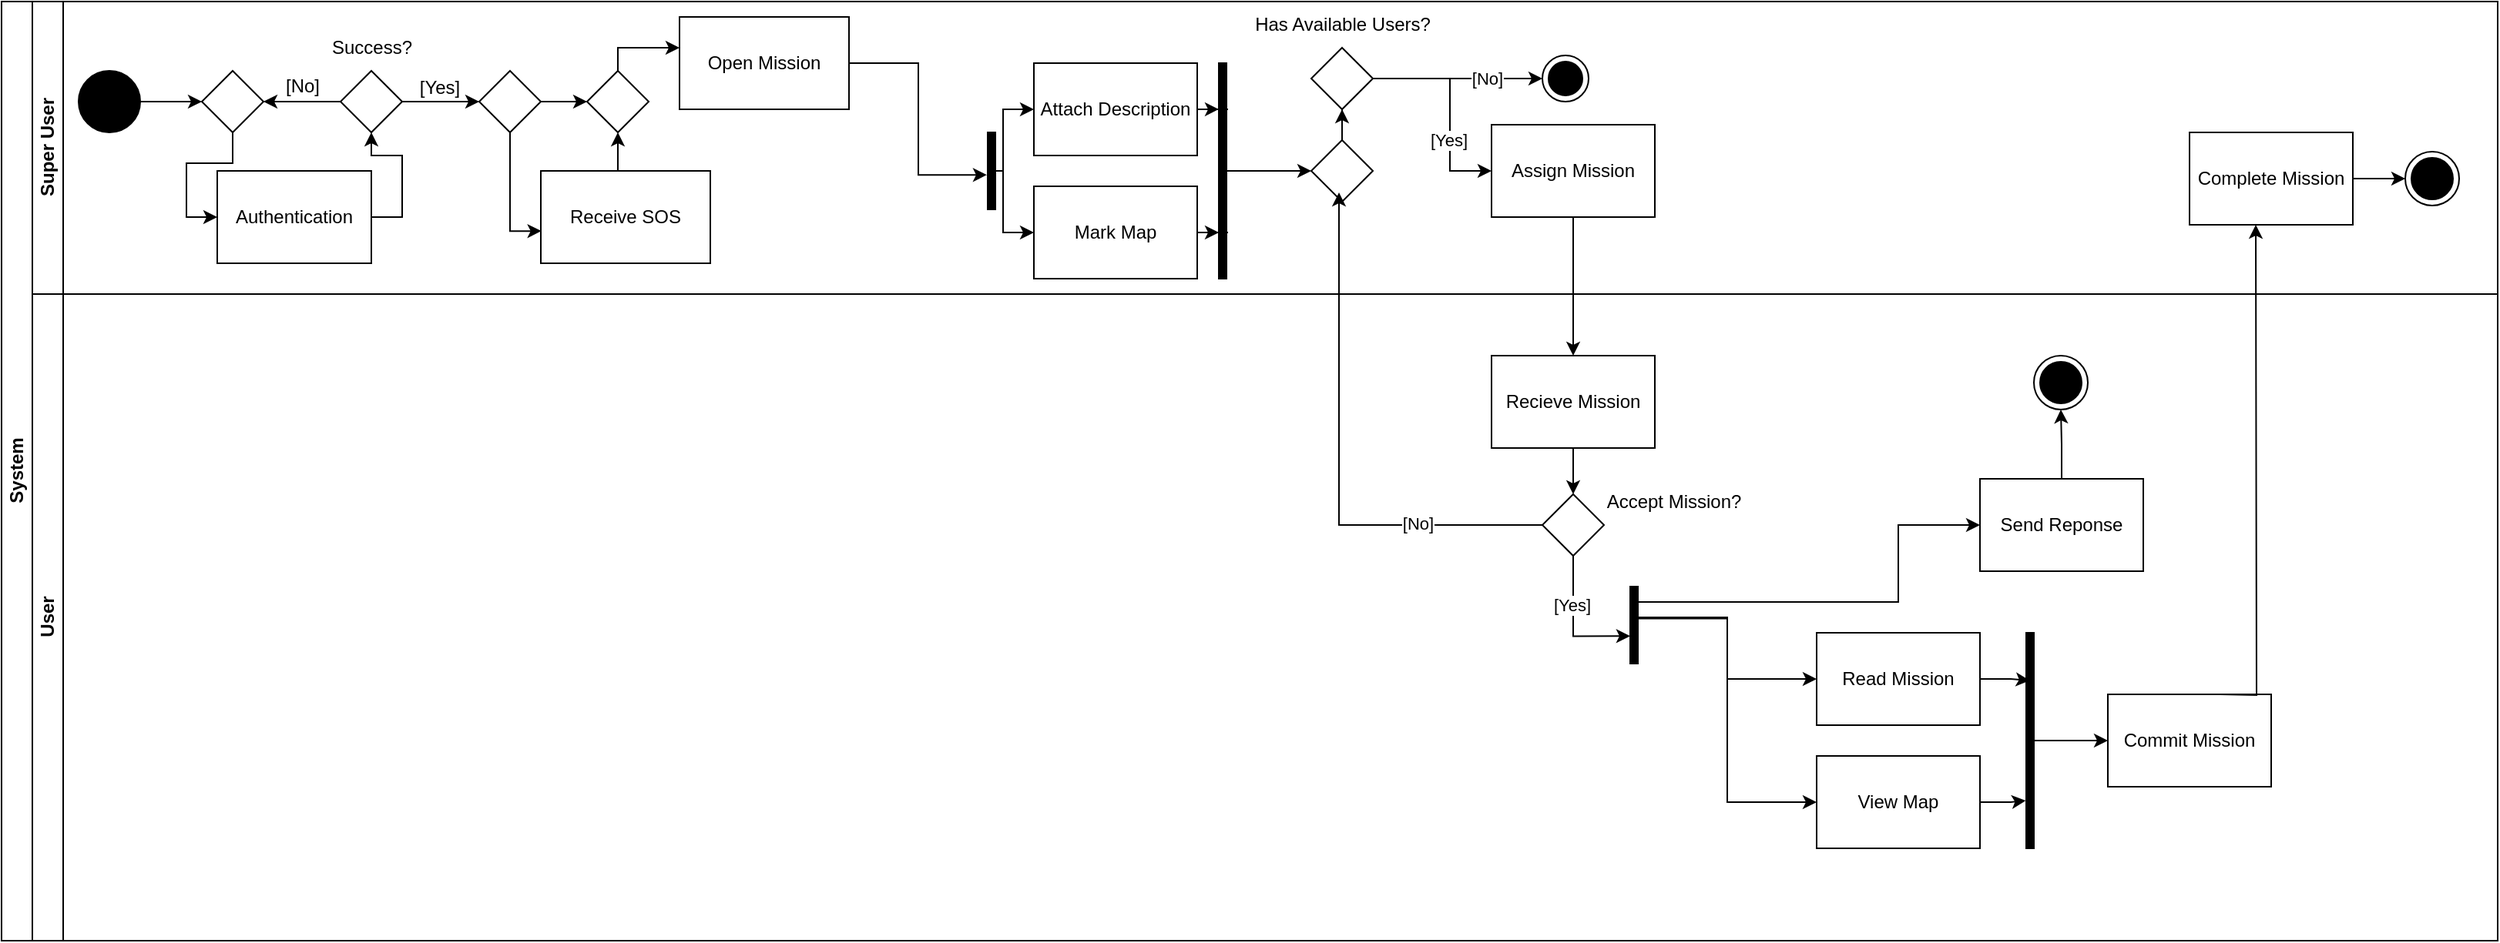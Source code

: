 <mxfile version="21.6.6" type="device">
  <diagram id="prtHgNgQTEPvFCAcTncT" name="Page-1">
    <mxGraphModel dx="1687" dy="908" grid="1" gridSize="10" guides="1" tooltips="1" connect="1" arrows="1" fold="1" page="1" pageScale="1" pageWidth="827" pageHeight="1169" math="0" shadow="0">
      <root>
        <mxCell id="0" />
        <mxCell id="1" parent="0" />
        <mxCell id="dNxyNK7c78bLwvsdeMH5-19" value="System" style="swimlane;html=1;childLayout=stackLayout;resizeParent=1;resizeParentMax=0;horizontal=0;startSize=20;horizontalStack=0;" parent="1" vertex="1">
          <mxGeometry x="10" y="50" width="1620" height="610" as="geometry" />
        </mxCell>
        <mxCell id="dNxyNK7c78bLwvsdeMH5-20" value="Super User" style="swimlane;html=1;startSize=20;horizontal=0;" parent="dNxyNK7c78bLwvsdeMH5-19" vertex="1">
          <mxGeometry x="20" width="1600" height="190" as="geometry">
            <mxRectangle x="20" width="430" height="30" as="alternateBounds" />
          </mxGeometry>
        </mxCell>
        <mxCell id="6YeagFX_OvJK3ryJQX0Z-58" style="edgeStyle=orthogonalEdgeStyle;rounded=0;orthogonalLoop=1;jettySize=auto;html=1;" edge="1" parent="dNxyNK7c78bLwvsdeMH5-20" source="dNxyNK7c78bLwvsdeMH5-23" target="6YeagFX_OvJK3ryJQX0Z-33">
          <mxGeometry relative="1" as="geometry" />
        </mxCell>
        <mxCell id="dNxyNK7c78bLwvsdeMH5-23" value="" style="ellipse;whiteSpace=wrap;html=1;fillColor=#000000;" parent="dNxyNK7c78bLwvsdeMH5-20" vertex="1">
          <mxGeometry x="30" y="45" width="40" height="40" as="geometry" />
        </mxCell>
        <mxCell id="6YeagFX_OvJK3ryJQX0Z-62" style="edgeStyle=orthogonalEdgeStyle;rounded=0;orthogonalLoop=1;jettySize=auto;html=1;entryX=0.5;entryY=1;entryDx=0;entryDy=0;" edge="1" parent="dNxyNK7c78bLwvsdeMH5-20" source="dNxyNK7c78bLwvsdeMH5-24" target="6YeagFX_OvJK3ryJQX0Z-54">
          <mxGeometry relative="1" as="geometry">
            <Array as="points">
              <mxPoint x="240" y="140" />
              <mxPoint x="240" y="100" />
              <mxPoint x="220" y="100" />
            </Array>
          </mxGeometry>
        </mxCell>
        <mxCell id="dNxyNK7c78bLwvsdeMH5-24" value="Authentication" style="rounded=0;whiteSpace=wrap;html=1;fontFamily=Helvetica;fontSize=12;fontColor=#000000;align=center;" parent="dNxyNK7c78bLwvsdeMH5-20" vertex="1">
          <mxGeometry x="120" y="110" width="100" height="60" as="geometry" />
        </mxCell>
        <mxCell id="6YeagFX_OvJK3ryJQX0Z-93" style="edgeStyle=orthogonalEdgeStyle;rounded=0;orthogonalLoop=1;jettySize=auto;html=1;exitX=1;exitY=0.5;exitDx=0;exitDy=0;entryX=-0.106;entryY=0.552;entryDx=0;entryDy=0;entryPerimeter=0;" edge="1" parent="dNxyNK7c78bLwvsdeMH5-20" source="dNxyNK7c78bLwvsdeMH5-30" target="6YeagFX_OvJK3ryJQX0Z-12">
          <mxGeometry relative="1" as="geometry" />
        </mxCell>
        <mxCell id="dNxyNK7c78bLwvsdeMH5-30" value="Open Mission" style="rounded=0;whiteSpace=wrap;html=1;fontFamily=Helvetica;fontSize=12;fontColor=#000000;align=center;" parent="dNxyNK7c78bLwvsdeMH5-20" vertex="1">
          <mxGeometry x="420" y="10" width="110" height="60" as="geometry" />
        </mxCell>
        <mxCell id="L6pzd9U-8bud_ZznSoMF-4" value="Assign Mission" style="rounded=0;whiteSpace=wrap;html=1;fontFamily=Helvetica;fontSize=12;fontColor=#000000;align=center;" parent="dNxyNK7c78bLwvsdeMH5-20" vertex="1">
          <mxGeometry x="947" y="80" width="106" height="60" as="geometry" />
        </mxCell>
        <mxCell id="6YeagFX_OvJK3ryJQX0Z-17" style="edgeStyle=orthogonalEdgeStyle;rounded=0;orthogonalLoop=1;jettySize=auto;html=1;entryX=0;entryY=0.214;entryDx=0;entryDy=0;entryPerimeter=0;" edge="1" parent="dNxyNK7c78bLwvsdeMH5-20" source="6YeagFX_OvJK3ryJQX0Z-9" target="6YeagFX_OvJK3ryJQX0Z-11">
          <mxGeometry relative="1" as="geometry" />
        </mxCell>
        <mxCell id="6YeagFX_OvJK3ryJQX0Z-9" value="Attach Description" style="rounded=0;whiteSpace=wrap;html=1;fontFamily=Helvetica;fontSize=12;fontColor=#000000;align=center;" vertex="1" parent="dNxyNK7c78bLwvsdeMH5-20">
          <mxGeometry x="650" y="40" width="106" height="60" as="geometry" />
        </mxCell>
        <mxCell id="6YeagFX_OvJK3ryJQX0Z-18" style="edgeStyle=orthogonalEdgeStyle;rounded=0;orthogonalLoop=1;jettySize=auto;html=1;entryX=0;entryY=0.786;entryDx=0;entryDy=0;entryPerimeter=0;" edge="1" parent="dNxyNK7c78bLwvsdeMH5-20" source="6YeagFX_OvJK3ryJQX0Z-10" target="6YeagFX_OvJK3ryJQX0Z-11">
          <mxGeometry relative="1" as="geometry" />
        </mxCell>
        <mxCell id="6YeagFX_OvJK3ryJQX0Z-10" value="Mark Map" style="rounded=0;whiteSpace=wrap;html=1;fontFamily=Helvetica;fontSize=12;fontColor=#000000;align=center;" vertex="1" parent="dNxyNK7c78bLwvsdeMH5-20">
          <mxGeometry x="650" y="120" width="106" height="60" as="geometry" />
        </mxCell>
        <mxCell id="6YeagFX_OvJK3ryJQX0Z-14" style="edgeStyle=orthogonalEdgeStyle;rounded=0;orthogonalLoop=1;jettySize=auto;html=1;" edge="1" parent="dNxyNK7c78bLwvsdeMH5-20" source="6YeagFX_OvJK3ryJQX0Z-12" target="6YeagFX_OvJK3ryJQX0Z-10">
          <mxGeometry relative="1" as="geometry">
            <Array as="points">
              <mxPoint x="630" y="110" />
              <mxPoint x="630" y="150" />
            </Array>
          </mxGeometry>
        </mxCell>
        <mxCell id="6YeagFX_OvJK3ryJQX0Z-15" style="edgeStyle=orthogonalEdgeStyle;rounded=0;orthogonalLoop=1;jettySize=auto;html=1;" edge="1" parent="dNxyNK7c78bLwvsdeMH5-20" source="6YeagFX_OvJK3ryJQX0Z-12" target="6YeagFX_OvJK3ryJQX0Z-9">
          <mxGeometry relative="1" as="geometry">
            <Array as="points">
              <mxPoint x="630" y="110" />
              <mxPoint x="630" y="70" />
            </Array>
          </mxGeometry>
        </mxCell>
        <mxCell id="6YeagFX_OvJK3ryJQX0Z-12" value="" style="html=1;points=[];perimeter=orthogonalPerimeter;fillColor=strokeColor;" vertex="1" parent="dNxyNK7c78bLwvsdeMH5-20">
          <mxGeometry x="620" y="85" width="5" height="50" as="geometry" />
        </mxCell>
        <mxCell id="6YeagFX_OvJK3ryJQX0Z-20" style="edgeStyle=orthogonalEdgeStyle;rounded=0;orthogonalLoop=1;jettySize=auto;html=1;entryX=0;entryY=0.5;entryDx=0;entryDy=0;" edge="1" parent="dNxyNK7c78bLwvsdeMH5-20" source="6YeagFX_OvJK3ryJQX0Z-11" target="6YeagFX_OvJK3ryJQX0Z-44">
          <mxGeometry relative="1" as="geometry" />
        </mxCell>
        <mxCell id="6YeagFX_OvJK3ryJQX0Z-11" value="" style="html=1;points=[];perimeter=orthogonalPerimeter;fillColor=strokeColor;" vertex="1" parent="dNxyNK7c78bLwvsdeMH5-20">
          <mxGeometry x="770" y="40" width="5" height="140" as="geometry" />
        </mxCell>
        <mxCell id="6YeagFX_OvJK3ryJQX0Z-77" value="" style="edgeStyle=orthogonalEdgeStyle;rounded=0;orthogonalLoop=1;jettySize=auto;html=1;" edge="1" parent="dNxyNK7c78bLwvsdeMH5-20" source="6YeagFX_OvJK3ryJQX0Z-22" target="6YeagFX_OvJK3ryJQX0Z-74">
          <mxGeometry relative="1" as="geometry">
            <Array as="points">
              <mxPoint x="380" y="100" />
              <mxPoint x="380" y="100" />
            </Array>
          </mxGeometry>
        </mxCell>
        <mxCell id="6YeagFX_OvJK3ryJQX0Z-22" value="Receive SOS" style="rounded=0;whiteSpace=wrap;html=1;fontFamily=Helvetica;fontSize=12;fontColor=#000000;align=center;" vertex="1" parent="dNxyNK7c78bLwvsdeMH5-20">
          <mxGeometry x="330" y="110" width="110" height="60" as="geometry" />
        </mxCell>
        <mxCell id="6YeagFX_OvJK3ryJQX0Z-61" value="" style="edgeStyle=orthogonalEdgeStyle;rounded=0;orthogonalLoop=1;jettySize=auto;html=1;" edge="1" parent="dNxyNK7c78bLwvsdeMH5-20" source="6YeagFX_OvJK3ryJQX0Z-33" target="dNxyNK7c78bLwvsdeMH5-24">
          <mxGeometry relative="1" as="geometry">
            <Array as="points">
              <mxPoint x="130" y="105" />
              <mxPoint x="100" y="105" />
              <mxPoint x="100" y="140" />
            </Array>
          </mxGeometry>
        </mxCell>
        <mxCell id="6YeagFX_OvJK3ryJQX0Z-33" value="" style="rhombus;whiteSpace=wrap;html=1;fontFamily=Helvetica;fontSize=12;fontColor=#000000;align=center;" vertex="1" parent="dNxyNK7c78bLwvsdeMH5-20">
          <mxGeometry x="110" y="45" width="40" height="40" as="geometry" />
        </mxCell>
        <mxCell id="6YeagFX_OvJK3ryJQX0Z-28" value="" style="ellipse;html=1;shape=endState;fillColor=strokeColor;" vertex="1" parent="dNxyNK7c78bLwvsdeMH5-20">
          <mxGeometry x="1540" y="97.5" width="35" height="35" as="geometry" />
        </mxCell>
        <mxCell id="6YeagFX_OvJK3ryJQX0Z-39" style="edgeStyle=orthogonalEdgeStyle;rounded=0;orthogonalLoop=1;jettySize=auto;html=1;" edge="1" parent="dNxyNK7c78bLwvsdeMH5-20" source="6YeagFX_OvJK3ryJQX0Z-37" target="6YeagFX_OvJK3ryJQX0Z-28">
          <mxGeometry relative="1" as="geometry" />
        </mxCell>
        <mxCell id="6YeagFX_OvJK3ryJQX0Z-37" value="Complete Mission" style="rounded=0;whiteSpace=wrap;html=1;fontFamily=Helvetica;fontSize=12;fontColor=#000000;align=center;" vertex="1" parent="dNxyNK7c78bLwvsdeMH5-20">
          <mxGeometry x="1400" y="85" width="106" height="60" as="geometry" />
        </mxCell>
        <mxCell id="6YeagFX_OvJK3ryJQX0Z-84" style="edgeStyle=orthogonalEdgeStyle;rounded=0;orthogonalLoop=1;jettySize=auto;html=1;exitX=0.5;exitY=0;exitDx=0;exitDy=0;" edge="1" parent="dNxyNK7c78bLwvsdeMH5-20" source="6YeagFX_OvJK3ryJQX0Z-44" target="6YeagFX_OvJK3ryJQX0Z-82">
          <mxGeometry relative="1" as="geometry" />
        </mxCell>
        <mxCell id="6YeagFX_OvJK3ryJQX0Z-44" value="" style="rhombus;whiteSpace=wrap;html=1;fontFamily=Helvetica;fontSize=12;fontColor=#000000;align=center;" vertex="1" parent="dNxyNK7c78bLwvsdeMH5-20">
          <mxGeometry x="830" y="90" width="40" height="40" as="geometry" />
        </mxCell>
        <mxCell id="6YeagFX_OvJK3ryJQX0Z-60" value="" style="edgeStyle=orthogonalEdgeStyle;rounded=0;orthogonalLoop=1;jettySize=auto;html=1;" edge="1" parent="dNxyNK7c78bLwvsdeMH5-20" source="6YeagFX_OvJK3ryJQX0Z-54" target="6YeagFX_OvJK3ryJQX0Z-33">
          <mxGeometry relative="1" as="geometry" />
        </mxCell>
        <mxCell id="6YeagFX_OvJK3ryJQX0Z-66" style="edgeStyle=orthogonalEdgeStyle;rounded=0;orthogonalLoop=1;jettySize=auto;html=1;exitX=1;exitY=0.5;exitDx=0;exitDy=0;" edge="1" parent="dNxyNK7c78bLwvsdeMH5-20" source="6YeagFX_OvJK3ryJQX0Z-54" target="6YeagFX_OvJK3ryJQX0Z-65">
          <mxGeometry relative="1" as="geometry" />
        </mxCell>
        <mxCell id="6YeagFX_OvJK3ryJQX0Z-54" value="" style="rhombus;whiteSpace=wrap;html=1;fontFamily=Helvetica;fontSize=12;fontColor=#000000;align=center;" vertex="1" parent="dNxyNK7c78bLwvsdeMH5-20">
          <mxGeometry x="200" y="45" width="40" height="40" as="geometry" />
        </mxCell>
        <mxCell id="6YeagFX_OvJK3ryJQX0Z-55" value="Success?" style="text;html=1;align=center;verticalAlign=middle;resizable=0;points=[];autosize=1;strokeColor=none;fillColor=none;" vertex="1" parent="dNxyNK7c78bLwvsdeMH5-20">
          <mxGeometry x="180" y="15" width="80" height="30" as="geometry" />
        </mxCell>
        <mxCell id="6YeagFX_OvJK3ryJQX0Z-63" value="[No]" style="text;html=1;align=center;verticalAlign=middle;resizable=0;points=[];autosize=1;strokeColor=none;fillColor=none;" vertex="1" parent="dNxyNK7c78bLwvsdeMH5-20">
          <mxGeometry x="150" y="40" width="50" height="30" as="geometry" />
        </mxCell>
        <mxCell id="6YeagFX_OvJK3ryJQX0Z-64" value="[Yes]" style="text;html=1;align=center;verticalAlign=middle;resizable=0;points=[];autosize=1;strokeColor=none;fillColor=none;" vertex="1" parent="dNxyNK7c78bLwvsdeMH5-20">
          <mxGeometry x="239" y="41" width="50" height="30" as="geometry" />
        </mxCell>
        <mxCell id="6YeagFX_OvJK3ryJQX0Z-68" style="edgeStyle=orthogonalEdgeStyle;rounded=0;orthogonalLoop=1;jettySize=auto;html=1;exitX=0.5;exitY=1;exitDx=0;exitDy=0;entryX=0.003;entryY=0.651;entryDx=0;entryDy=0;entryPerimeter=0;" edge="1" parent="dNxyNK7c78bLwvsdeMH5-20" source="6YeagFX_OvJK3ryJQX0Z-65" target="6YeagFX_OvJK3ryJQX0Z-22">
          <mxGeometry relative="1" as="geometry" />
        </mxCell>
        <mxCell id="6YeagFX_OvJK3ryJQX0Z-76" style="edgeStyle=orthogonalEdgeStyle;rounded=0;orthogonalLoop=1;jettySize=auto;html=1;entryX=0;entryY=0.5;entryDx=0;entryDy=0;" edge="1" parent="dNxyNK7c78bLwvsdeMH5-20" source="6YeagFX_OvJK3ryJQX0Z-65" target="6YeagFX_OvJK3ryJQX0Z-74">
          <mxGeometry relative="1" as="geometry" />
        </mxCell>
        <mxCell id="6YeagFX_OvJK3ryJQX0Z-65" value="" style="rhombus;whiteSpace=wrap;html=1;fontFamily=Helvetica;fontSize=12;fontColor=#000000;align=center;" vertex="1" parent="dNxyNK7c78bLwvsdeMH5-20">
          <mxGeometry x="290" y="45" width="40" height="40" as="geometry" />
        </mxCell>
        <mxCell id="6YeagFX_OvJK3ryJQX0Z-75" style="edgeStyle=orthogonalEdgeStyle;rounded=0;orthogonalLoop=1;jettySize=auto;html=1;" edge="1" parent="dNxyNK7c78bLwvsdeMH5-20" source="6YeagFX_OvJK3ryJQX0Z-74" target="dNxyNK7c78bLwvsdeMH5-30">
          <mxGeometry relative="1" as="geometry">
            <Array as="points">
              <mxPoint x="380" y="30" />
            </Array>
          </mxGeometry>
        </mxCell>
        <mxCell id="6YeagFX_OvJK3ryJQX0Z-74" value="" style="rhombus;whiteSpace=wrap;html=1;fontFamily=Helvetica;fontSize=12;fontColor=#000000;align=center;" vertex="1" parent="dNxyNK7c78bLwvsdeMH5-20">
          <mxGeometry x="360" y="45" width="40" height="40" as="geometry" />
        </mxCell>
        <mxCell id="6YeagFX_OvJK3ryJQX0Z-85" style="edgeStyle=orthogonalEdgeStyle;rounded=0;orthogonalLoop=1;jettySize=auto;html=1;" edge="1" parent="dNxyNK7c78bLwvsdeMH5-20" source="6YeagFX_OvJK3ryJQX0Z-82" target="L6pzd9U-8bud_ZznSoMF-4">
          <mxGeometry relative="1" as="geometry">
            <Array as="points">
              <mxPoint x="920" y="50" />
              <mxPoint x="920" y="110" />
            </Array>
          </mxGeometry>
        </mxCell>
        <mxCell id="6YeagFX_OvJK3ryJQX0Z-90" value="[Yes]" style="edgeLabel;html=1;align=center;verticalAlign=middle;resizable=0;points=[];" vertex="1" connectable="0" parent="6YeagFX_OvJK3ryJQX0Z-85">
          <mxGeometry x="0.307" y="-1" relative="1" as="geometry">
            <mxPoint as="offset" />
          </mxGeometry>
        </mxCell>
        <mxCell id="6YeagFX_OvJK3ryJQX0Z-87" style="edgeStyle=orthogonalEdgeStyle;rounded=0;orthogonalLoop=1;jettySize=auto;html=1;" edge="1" parent="dNxyNK7c78bLwvsdeMH5-20" source="6YeagFX_OvJK3ryJQX0Z-82" target="6YeagFX_OvJK3ryJQX0Z-86">
          <mxGeometry relative="1" as="geometry" />
        </mxCell>
        <mxCell id="6YeagFX_OvJK3ryJQX0Z-88" value="[No]" style="edgeLabel;html=1;align=center;verticalAlign=middle;resizable=0;points=[];" vertex="1" connectable="0" parent="6YeagFX_OvJK3ryJQX0Z-87">
          <mxGeometry x="0.348" relative="1" as="geometry">
            <mxPoint as="offset" />
          </mxGeometry>
        </mxCell>
        <mxCell id="6YeagFX_OvJK3ryJQX0Z-82" value="" style="rhombus;whiteSpace=wrap;html=1;fontFamily=Helvetica;fontSize=12;fontColor=#000000;align=center;" vertex="1" parent="dNxyNK7c78bLwvsdeMH5-20">
          <mxGeometry x="830" y="30" width="40" height="40" as="geometry" />
        </mxCell>
        <mxCell id="6YeagFX_OvJK3ryJQX0Z-83" value="Has Available Users?" style="text;html=1;align=center;verticalAlign=middle;resizable=0;points=[];autosize=1;strokeColor=none;fillColor=none;" vertex="1" parent="dNxyNK7c78bLwvsdeMH5-20">
          <mxGeometry x="780" width="140" height="30" as="geometry" />
        </mxCell>
        <mxCell id="6YeagFX_OvJK3ryJQX0Z-86" value="" style="ellipse;html=1;shape=endState;fillColor=strokeColor;" vertex="1" parent="dNxyNK7c78bLwvsdeMH5-20">
          <mxGeometry x="980" y="35" width="30" height="30" as="geometry" />
        </mxCell>
        <mxCell id="dNxyNK7c78bLwvsdeMH5-22" value="User" style="swimlane;html=1;startSize=20;horizontal=0;" parent="dNxyNK7c78bLwvsdeMH5-19" vertex="1">
          <mxGeometry x="20" y="190" width="1600" height="420" as="geometry">
            <mxRectangle x="20" y="240" width="430" height="30" as="alternateBounds" />
          </mxGeometry>
        </mxCell>
        <mxCell id="L6pzd9U-8bud_ZznSoMF-20" style="edgeStyle=orthogonalEdgeStyle;rounded=0;orthogonalLoop=1;jettySize=auto;html=1;exitX=0.5;exitY=1;exitDx=0;exitDy=0;entryX=-0.007;entryY=0.643;entryDx=0;entryDy=0;entryPerimeter=0;" parent="dNxyNK7c78bLwvsdeMH5-22" source="L6pzd9U-8bud_ZznSoMF-5" target="L6pzd9U-8bud_ZznSoMF-15" edge="1">
          <mxGeometry relative="1" as="geometry" />
        </mxCell>
        <mxCell id="L6pzd9U-8bud_ZznSoMF-23" value="[Yes]" style="edgeLabel;html=1;align=center;verticalAlign=middle;resizable=0;points=[];" parent="L6pzd9U-8bud_ZznSoMF-20" vertex="1" connectable="0">
          <mxGeometry x="-0.295" y="-1" relative="1" as="geometry">
            <mxPoint as="offset" />
          </mxGeometry>
        </mxCell>
        <mxCell id="L6pzd9U-8bud_ZznSoMF-5" value="" style="rhombus;whiteSpace=wrap;html=1;fontFamily=Helvetica;fontSize=12;fontColor=#000000;align=center;" parent="dNxyNK7c78bLwvsdeMH5-22" vertex="1">
          <mxGeometry x="980" y="130" width="40" height="40" as="geometry" />
        </mxCell>
        <mxCell id="L6pzd9U-8bud_ZznSoMF-18" style="edgeStyle=orthogonalEdgeStyle;rounded=0;orthogonalLoop=1;jettySize=auto;html=1;exitX=0.5;exitY=1;exitDx=0;exitDy=0;entryX=0.5;entryY=0;entryDx=0;entryDy=0;" parent="dNxyNK7c78bLwvsdeMH5-22" source="L6pzd9U-8bud_ZznSoMF-12" target="L6pzd9U-8bud_ZznSoMF-5" edge="1">
          <mxGeometry relative="1" as="geometry" />
        </mxCell>
        <mxCell id="L6pzd9U-8bud_ZznSoMF-12" value="Recieve Mission" style="rounded=0;whiteSpace=wrap;html=1;fontFamily=Helvetica;fontSize=12;fontColor=#000000;align=center;" parent="dNxyNK7c78bLwvsdeMH5-22" vertex="1">
          <mxGeometry x="947" y="40" width="106" height="60" as="geometry" />
        </mxCell>
        <mxCell id="L6pzd9U-8bud_ZznSoMF-14" value="Accept Mission?" style="text;html=1;align=center;verticalAlign=middle;resizable=0;points=[];autosize=1;strokeColor=none;fillColor=none;" parent="dNxyNK7c78bLwvsdeMH5-22" vertex="1">
          <mxGeometry x="1010" y="120" width="110" height="30" as="geometry" />
        </mxCell>
        <mxCell id="L6pzd9U-8bud_ZznSoMF-25" style="edgeStyle=orthogonalEdgeStyle;rounded=0;orthogonalLoop=1;jettySize=auto;html=1;" parent="dNxyNK7c78bLwvsdeMH5-22" source="L6pzd9U-8bud_ZznSoMF-15" target="L6pzd9U-8bud_ZznSoMF-24" edge="1">
          <mxGeometry relative="1" as="geometry">
            <Array as="points">
              <mxPoint x="1211" y="200" />
            </Array>
          </mxGeometry>
        </mxCell>
        <mxCell id="L6pzd9U-8bud_ZznSoMF-27" style="edgeStyle=orthogonalEdgeStyle;rounded=0;orthogonalLoop=1;jettySize=auto;html=1;exitX=0.886;exitY=0.414;exitDx=0;exitDy=0;exitPerimeter=0;" parent="dNxyNK7c78bLwvsdeMH5-22" source="L6pzd9U-8bud_ZznSoMF-15" target="L6pzd9U-8bud_ZznSoMF-26" edge="1">
          <mxGeometry relative="1" as="geometry">
            <mxPoint x="1053" y="215" as="sourcePoint" />
            <mxPoint x="1169" y="250.029" as="targetPoint" />
          </mxGeometry>
        </mxCell>
        <mxCell id="6YeagFX_OvJK3ryJQX0Z-2" style="edgeStyle=orthogonalEdgeStyle;rounded=0;orthogonalLoop=1;jettySize=auto;html=1;entryX=0;entryY=0.5;entryDx=0;entryDy=0;" edge="1" parent="dNxyNK7c78bLwvsdeMH5-22" source="L6pzd9U-8bud_ZznSoMF-15" target="6YeagFX_OvJK3ryJQX0Z-1">
          <mxGeometry relative="1" as="geometry">
            <Array as="points">
              <mxPoint x="1100" y="210" />
              <mxPoint x="1100" y="330" />
            </Array>
          </mxGeometry>
        </mxCell>
        <mxCell id="L6pzd9U-8bud_ZznSoMF-15" value="" style="html=1;points=[];perimeter=orthogonalPerimeter;fillColor=strokeColor;" parent="dNxyNK7c78bLwvsdeMH5-22" vertex="1">
          <mxGeometry x="1037" y="190" width="5" height="50" as="geometry" />
        </mxCell>
        <mxCell id="6YeagFX_OvJK3ryJQX0Z-92" style="edgeStyle=orthogonalEdgeStyle;rounded=0;orthogonalLoop=1;jettySize=auto;html=1;" edge="1" parent="dNxyNK7c78bLwvsdeMH5-22" source="L6pzd9U-8bud_ZznSoMF-24" target="6YeagFX_OvJK3ryJQX0Z-91">
          <mxGeometry relative="1" as="geometry" />
        </mxCell>
        <mxCell id="L6pzd9U-8bud_ZznSoMF-24" value="Send Reponse" style="rounded=0;whiteSpace=wrap;html=1;fontFamily=Helvetica;fontSize=12;fontColor=#000000;align=center;" parent="dNxyNK7c78bLwvsdeMH5-22" vertex="1">
          <mxGeometry x="1264" y="120" width="106" height="60" as="geometry" />
        </mxCell>
        <mxCell id="6YeagFX_OvJK3ryJQX0Z-6" style="edgeStyle=orthogonalEdgeStyle;rounded=0;orthogonalLoop=1;jettySize=auto;html=1;entryX=0.467;entryY=0.221;entryDx=0;entryDy=0;entryPerimeter=0;" edge="1" parent="dNxyNK7c78bLwvsdeMH5-22" source="L6pzd9U-8bud_ZznSoMF-26" target="6YeagFX_OvJK3ryJQX0Z-3">
          <mxGeometry relative="1" as="geometry" />
        </mxCell>
        <mxCell id="L6pzd9U-8bud_ZznSoMF-26" value="Read Mission" style="rounded=0;whiteSpace=wrap;html=1;fontFamily=Helvetica;fontSize=12;fontColor=#000000;align=center;" parent="dNxyNK7c78bLwvsdeMH5-22" vertex="1">
          <mxGeometry x="1158" y="220" width="106" height="60" as="geometry" />
        </mxCell>
        <mxCell id="6YeagFX_OvJK3ryJQX0Z-7" style="edgeStyle=orthogonalEdgeStyle;rounded=0;orthogonalLoop=1;jettySize=auto;html=1;entryX=-0.067;entryY=0.779;entryDx=0;entryDy=0;entryPerimeter=0;" edge="1" parent="dNxyNK7c78bLwvsdeMH5-22" source="6YeagFX_OvJK3ryJQX0Z-1" target="6YeagFX_OvJK3ryJQX0Z-3">
          <mxGeometry relative="1" as="geometry" />
        </mxCell>
        <mxCell id="6YeagFX_OvJK3ryJQX0Z-1" value="View Map" style="rounded=0;whiteSpace=wrap;html=1;fontFamily=Helvetica;fontSize=12;fontColor=#000000;align=center;" vertex="1" parent="dNxyNK7c78bLwvsdeMH5-22">
          <mxGeometry x="1158" y="300" width="106" height="60" as="geometry" />
        </mxCell>
        <mxCell id="6YeagFX_OvJK3ryJQX0Z-26" style="edgeStyle=orthogonalEdgeStyle;rounded=0;orthogonalLoop=1;jettySize=auto;html=1;" edge="1" parent="dNxyNK7c78bLwvsdeMH5-22" source="6YeagFX_OvJK3ryJQX0Z-3" target="6YeagFX_OvJK3ryJQX0Z-8">
          <mxGeometry relative="1" as="geometry" />
        </mxCell>
        <mxCell id="6YeagFX_OvJK3ryJQX0Z-3" value="" style="html=1;points=[];perimeter=orthogonalPerimeter;fillColor=strokeColor;" vertex="1" parent="dNxyNK7c78bLwvsdeMH5-22">
          <mxGeometry x="1294" y="220" width="5" height="140" as="geometry" />
        </mxCell>
        <mxCell id="6YeagFX_OvJK3ryJQX0Z-8" value="Commit Mission" style="rounded=0;whiteSpace=wrap;html=1;fontFamily=Helvetica;fontSize=12;fontColor=#000000;align=center;" vertex="1" parent="dNxyNK7c78bLwvsdeMH5-22">
          <mxGeometry x="1347" y="260" width="106" height="60" as="geometry" />
        </mxCell>
        <mxCell id="6YeagFX_OvJK3ryJQX0Z-47" style="edgeStyle=orthogonalEdgeStyle;rounded=0;orthogonalLoop=1;jettySize=auto;html=1;" edge="1" parent="dNxyNK7c78bLwvsdeMH5-22">
          <mxGeometry relative="1" as="geometry">
            <mxPoint x="1420" y="260" as="sourcePoint" />
            <mxPoint x="1443" y="-45" as="targetPoint" />
          </mxGeometry>
        </mxCell>
        <mxCell id="6YeagFX_OvJK3ryJQX0Z-91" value="" style="ellipse;html=1;shape=endState;fillColor=strokeColor;" vertex="1" parent="dNxyNK7c78bLwvsdeMH5-22">
          <mxGeometry x="1299" y="40" width="35" height="35" as="geometry" />
        </mxCell>
        <mxCell id="6YeagFX_OvJK3ryJQX0Z-49" style="edgeStyle=orthogonalEdgeStyle;rounded=0;orthogonalLoop=1;jettySize=auto;html=1;entryX=0.45;entryY=0.85;entryDx=0;entryDy=0;entryPerimeter=0;" edge="1" parent="dNxyNK7c78bLwvsdeMH5-19" source="L6pzd9U-8bud_ZznSoMF-5" target="6YeagFX_OvJK3ryJQX0Z-44">
          <mxGeometry relative="1" as="geometry" />
        </mxCell>
        <mxCell id="6YeagFX_OvJK3ryJQX0Z-50" value="[No]" style="edgeLabel;html=1;align=center;verticalAlign=middle;resizable=0;points=[];" vertex="1" connectable="0" parent="6YeagFX_OvJK3ryJQX0Z-49">
          <mxGeometry x="-0.534" y="-1" relative="1" as="geometry">
            <mxPoint as="offset" />
          </mxGeometry>
        </mxCell>
        <mxCell id="6YeagFX_OvJK3ryJQX0Z-52" style="edgeStyle=orthogonalEdgeStyle;rounded=0;orthogonalLoop=1;jettySize=auto;html=1;exitX=0.5;exitY=1;exitDx=0;exitDy=0;" edge="1" parent="dNxyNK7c78bLwvsdeMH5-19" source="L6pzd9U-8bud_ZznSoMF-4" target="L6pzd9U-8bud_ZznSoMF-12">
          <mxGeometry relative="1" as="geometry" />
        </mxCell>
      </root>
    </mxGraphModel>
  </diagram>
</mxfile>
